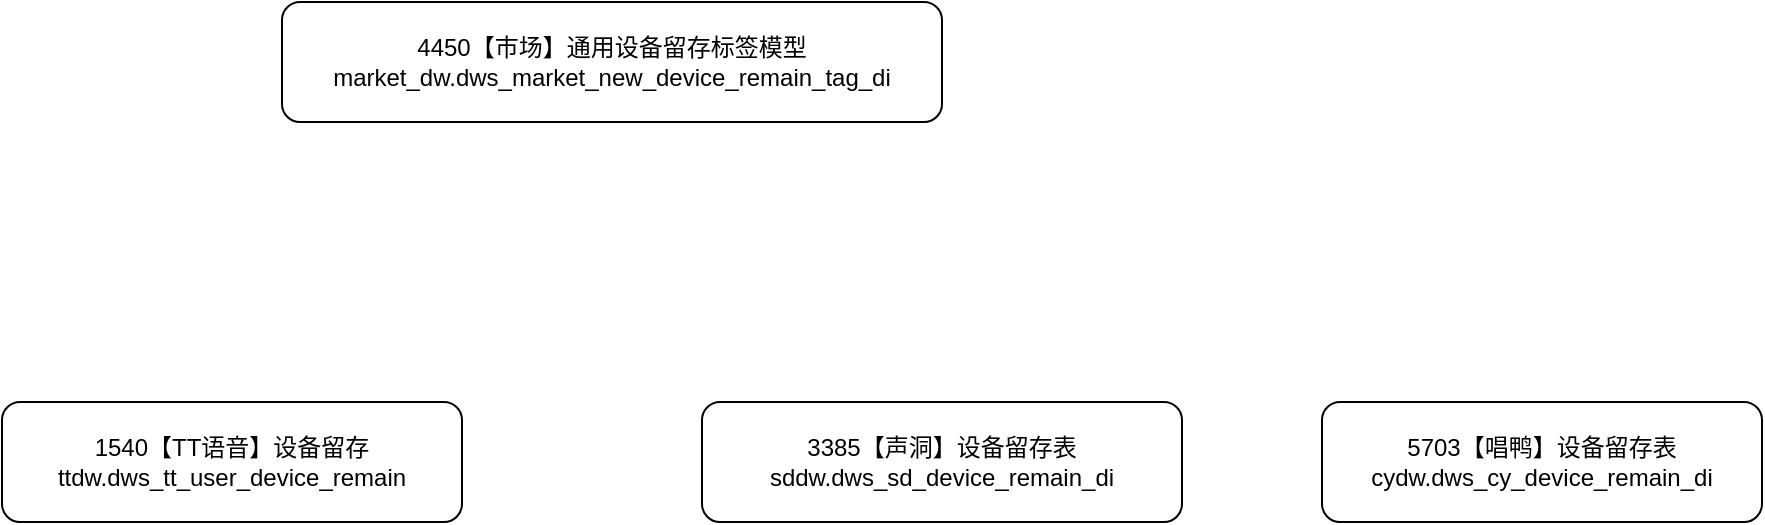 <mxfile version="20.1.1" type="github">
  <diagram id="1ogbj0S6pRtTC2MG8JW6" name="Page-1">
    <mxGraphModel dx="1422" dy="762" grid="1" gridSize="10" guides="1" tooltips="1" connect="1" arrows="1" fold="1" page="1" pageScale="1" pageWidth="827" pageHeight="1169" math="0" shadow="0">
      <root>
        <mxCell id="0" />
        <mxCell id="1" parent="0" />
        <mxCell id="U0Nmb_XPpJZfFO_V-i1K-1" value="4450【市场】通用设备留存标签模型&lt;br&gt;market_dw.dws_market_new_device_remain_tag_di" style="rounded=1;whiteSpace=wrap;html=1;" vertex="1" parent="1">
          <mxGeometry x="170" y="250" width="330" height="60" as="geometry" />
        </mxCell>
        <mxCell id="U0Nmb_XPpJZfFO_V-i1K-2" value="1540【TT语音】设备留存&lt;br&gt;ttdw.dws_tt_user_device_remain" style="rounded=1;whiteSpace=wrap;html=1;" vertex="1" parent="1">
          <mxGeometry x="30" y="450" width="230" height="60" as="geometry" />
        </mxCell>
        <mxCell id="U0Nmb_XPpJZfFO_V-i1K-3" value="3385【声洞】设备留存表&lt;br&gt;sddw.dws_sd_device_remain_di" style="rounded=1;whiteSpace=wrap;html=1;" vertex="1" parent="1">
          <mxGeometry x="380" y="450" width="240" height="60" as="geometry" />
        </mxCell>
        <mxCell id="U0Nmb_XPpJZfFO_V-i1K-4" value="5703【唱鸭】设备留存表&lt;br&gt;cydw.dws_cy_device_remain_di" style="rounded=1;whiteSpace=wrap;html=1;" vertex="1" parent="1">
          <mxGeometry x="690" y="450" width="220" height="60" as="geometry" />
        </mxCell>
      </root>
    </mxGraphModel>
  </diagram>
</mxfile>
